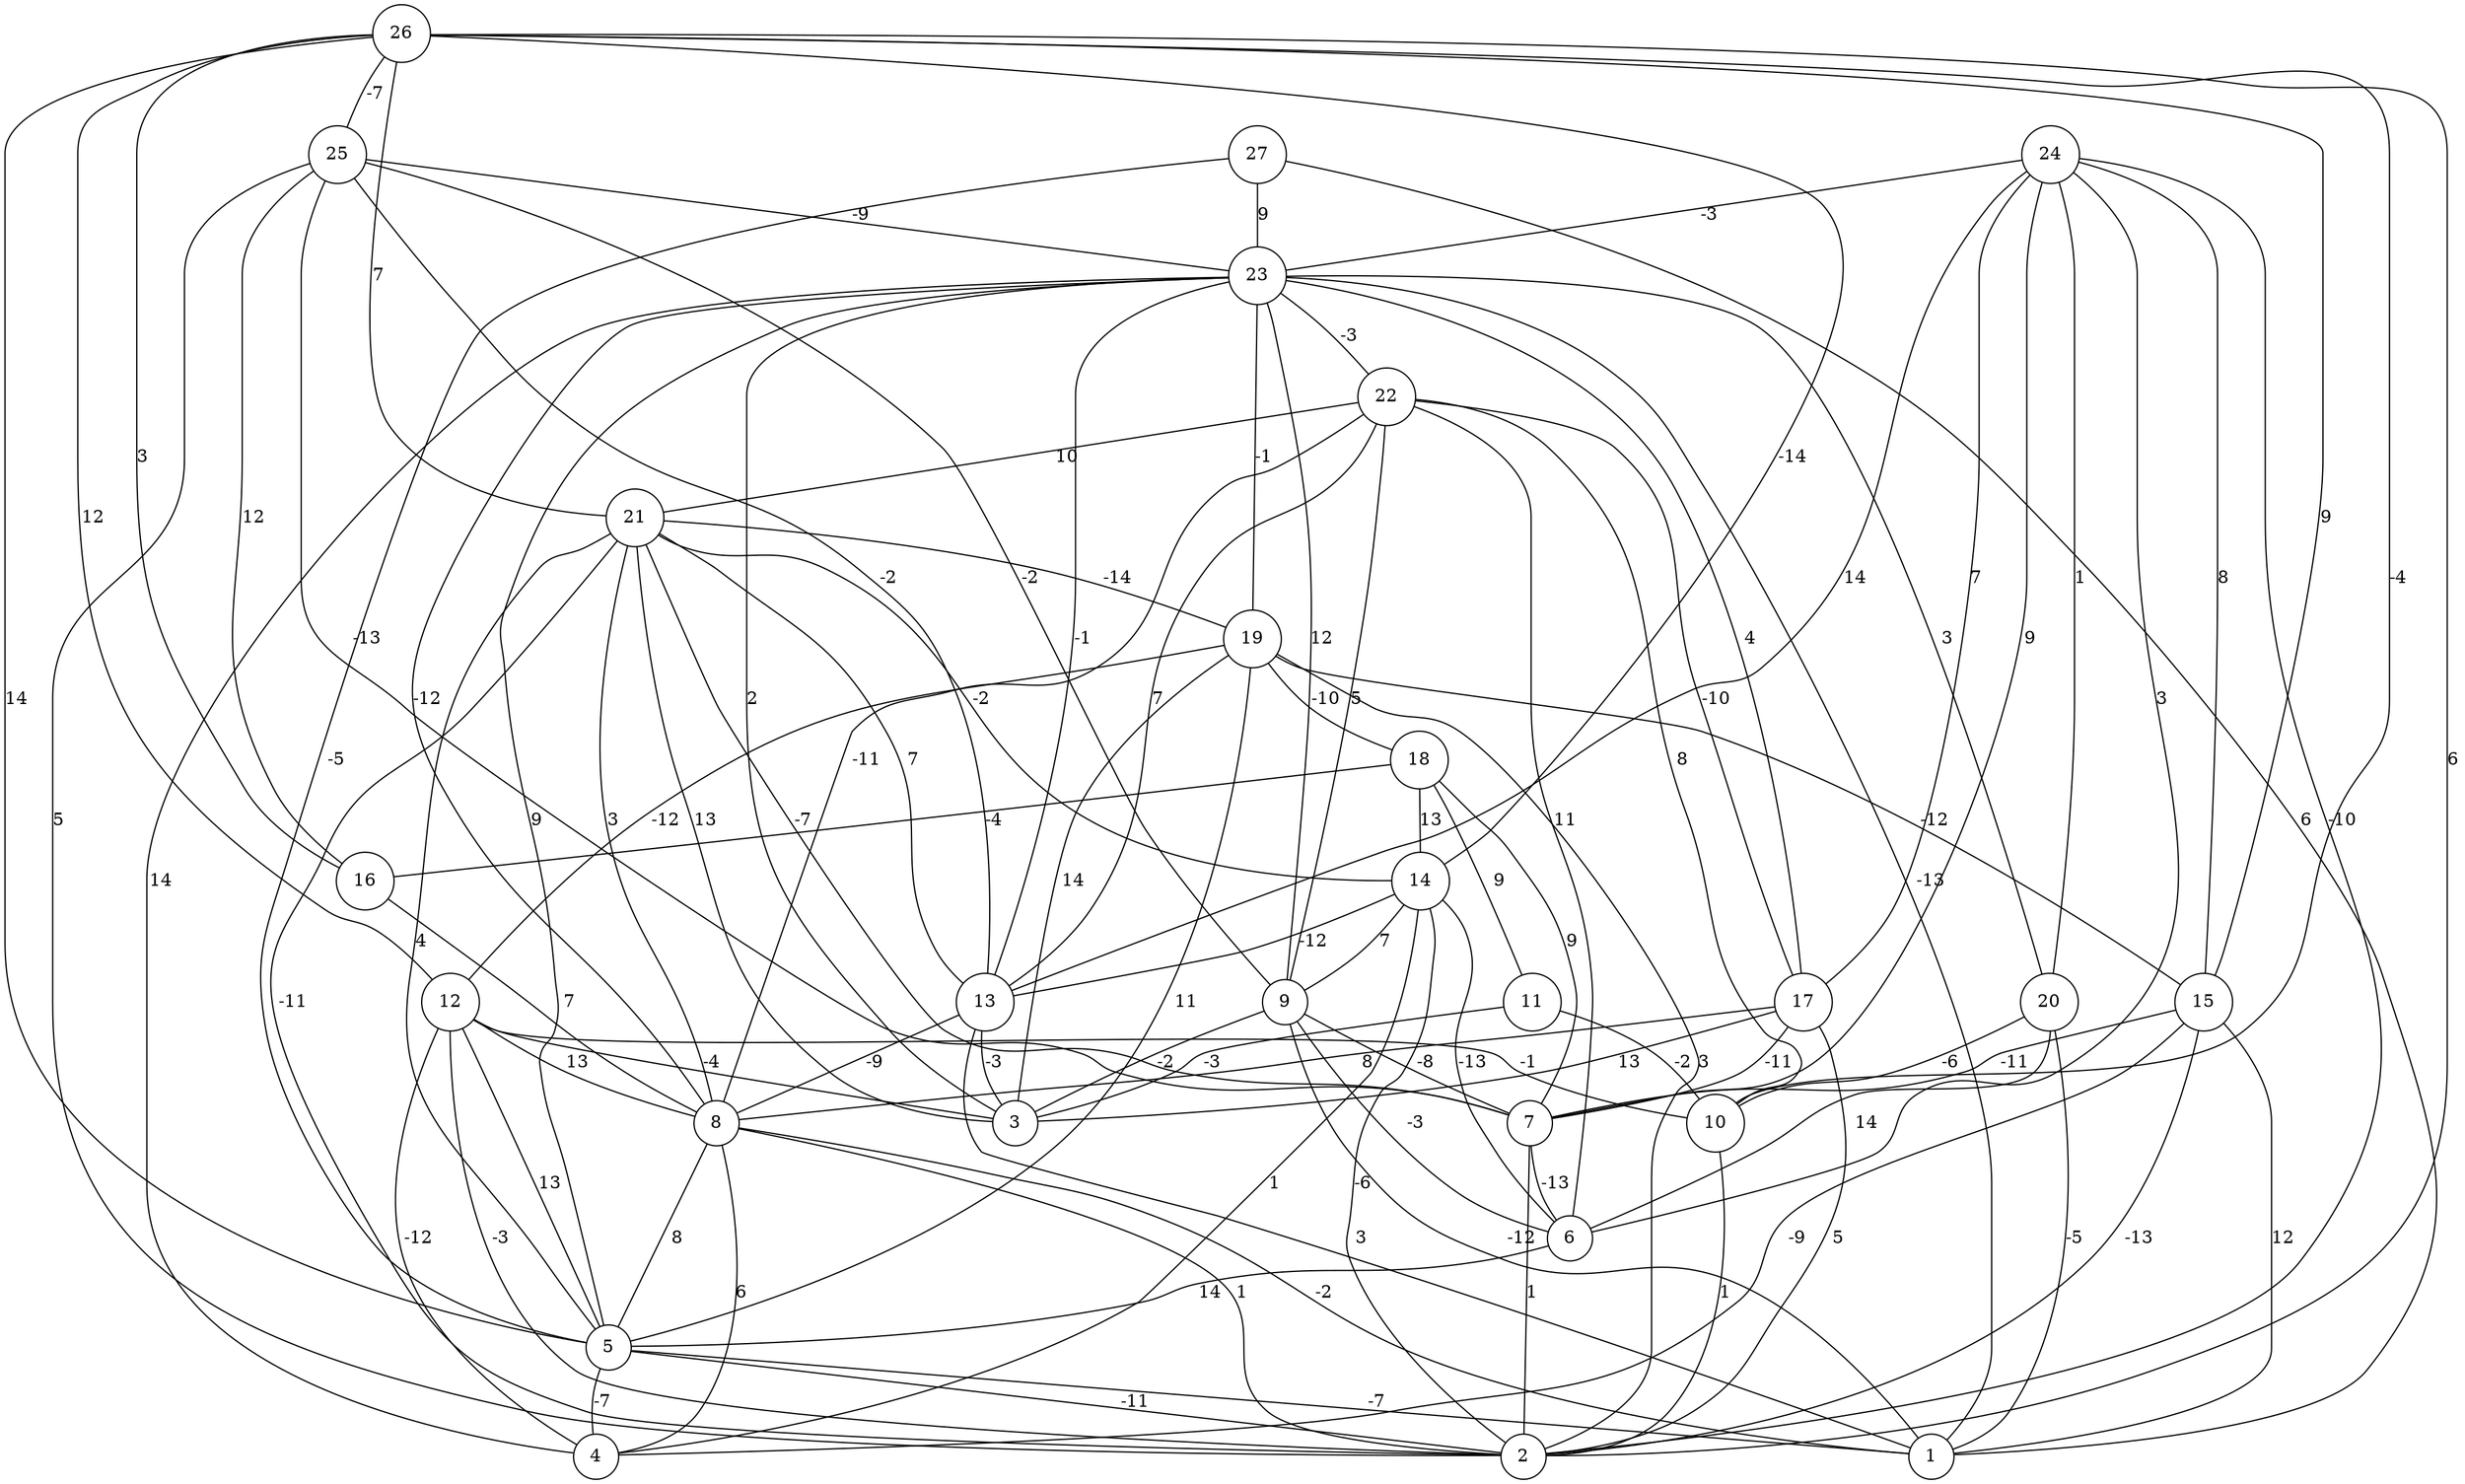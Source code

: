 graph { 
	 fontname="Helvetica,Arial,sans-serif" 
	 node [shape = circle]; 
	 27 -- 1 [label = "6"];
	 27 -- 5 [label = "-5"];
	 27 -- 23 [label = "9"];
	 26 -- 2 [label = "6"];
	 26 -- 5 [label = "14"];
	 26 -- 10 [label = "-4"];
	 26 -- 12 [label = "12"];
	 26 -- 14 [label = "-14"];
	 26 -- 15 [label = "9"];
	 26 -- 16 [label = "3"];
	 26 -- 21 [label = "7"];
	 26 -- 25 [label = "-7"];
	 25 -- 2 [label = "5"];
	 25 -- 7 [label = "-13"];
	 25 -- 9 [label = "-2"];
	 25 -- 13 [label = "-2"];
	 25 -- 16 [label = "12"];
	 25 -- 23 [label = "-9"];
	 24 -- 2 [label = "-10"];
	 24 -- 6 [label = "3"];
	 24 -- 7 [label = "9"];
	 24 -- 13 [label = "14"];
	 24 -- 15 [label = "8"];
	 24 -- 17 [label = "7"];
	 24 -- 20 [label = "1"];
	 24 -- 23 [label = "-3"];
	 23 -- 1 [label = "-13"];
	 23 -- 3 [label = "2"];
	 23 -- 4 [label = "14"];
	 23 -- 5 [label = "9"];
	 23 -- 8 [label = "-12"];
	 23 -- 9 [label = "12"];
	 23 -- 13 [label = "-1"];
	 23 -- 17 [label = "4"];
	 23 -- 19 [label = "-1"];
	 23 -- 20 [label = "3"];
	 23 -- 22 [label = "-3"];
	 22 -- 6 [label = "11"];
	 22 -- 8 [label = "-11"];
	 22 -- 9 [label = "5"];
	 22 -- 10 [label = "8"];
	 22 -- 13 [label = "7"];
	 22 -- 17 [label = "-10"];
	 22 -- 21 [label = "10"];
	 21 -- 2 [label = "-11"];
	 21 -- 3 [label = "13"];
	 21 -- 5 [label = "4"];
	 21 -- 7 [label = "-7"];
	 21 -- 8 [label = "3"];
	 21 -- 13 [label = "7"];
	 21 -- 14 [label = "-2"];
	 21 -- 19 [label = "-14"];
	 20 -- 1 [label = "-5"];
	 20 -- 6 [label = "14"];
	 20 -- 10 [label = "-6"];
	 19 -- 2 [label = "3"];
	 19 -- 3 [label = "14"];
	 19 -- 5 [label = "11"];
	 19 -- 12 [label = "-12"];
	 19 -- 15 [label = "-12"];
	 19 -- 18 [label = "-10"];
	 18 -- 7 [label = "9"];
	 18 -- 11 [label = "9"];
	 18 -- 14 [label = "13"];
	 18 -- 16 [label = "-4"];
	 17 -- 2 [label = "5"];
	 17 -- 3 [label = "13"];
	 17 -- 7 [label = "-11"];
	 17 -- 8 [label = "8"];
	 16 -- 8 [label = "7"];
	 15 -- 1 [label = "12"];
	 15 -- 2 [label = "-13"];
	 15 -- 4 [label = "-9"];
	 15 -- 7 [label = "-11"];
	 14 -- 2 [label = "-6"];
	 14 -- 4 [label = "1"];
	 14 -- 6 [label = "-13"];
	 14 -- 9 [label = "7"];
	 14 -- 13 [label = "-12"];
	 13 -- 1 [label = "3"];
	 13 -- 3 [label = "-3"];
	 13 -- 8 [label = "-9"];
	 12 -- 2 [label = "-3"];
	 12 -- 3 [label = "-4"];
	 12 -- 4 [label = "-12"];
	 12 -- 5 [label = "13"];
	 12 -- 8 [label = "13"];
	 12 -- 10 [label = "-1"];
	 11 -- 3 [label = "-3"];
	 11 -- 10 [label = "-2"];
	 10 -- 2 [label = "1"];
	 9 -- 1 [label = "-12"];
	 9 -- 3 [label = "-2"];
	 9 -- 6 [label = "-3"];
	 9 -- 7 [label = "-8"];
	 8 -- 1 [label = "-2"];
	 8 -- 2 [label = "1"];
	 8 -- 4 [label = "6"];
	 8 -- 5 [label = "8"];
	 7 -- 2 [label = "1"];
	 7 -- 6 [label = "-13"];
	 6 -- 5 [label = "14"];
	 5 -- 1 [label = "-7"];
	 5 -- 2 [label = "-11"];
	 5 -- 4 [label = "-7"];
	 1;
	 2;
	 3;
	 4;
	 5;
	 6;
	 7;
	 8;
	 9;
	 10;
	 11;
	 12;
	 13;
	 14;
	 15;
	 16;
	 17;
	 18;
	 19;
	 20;
	 21;
	 22;
	 23;
	 24;
	 25;
	 26;
	 27;
}
